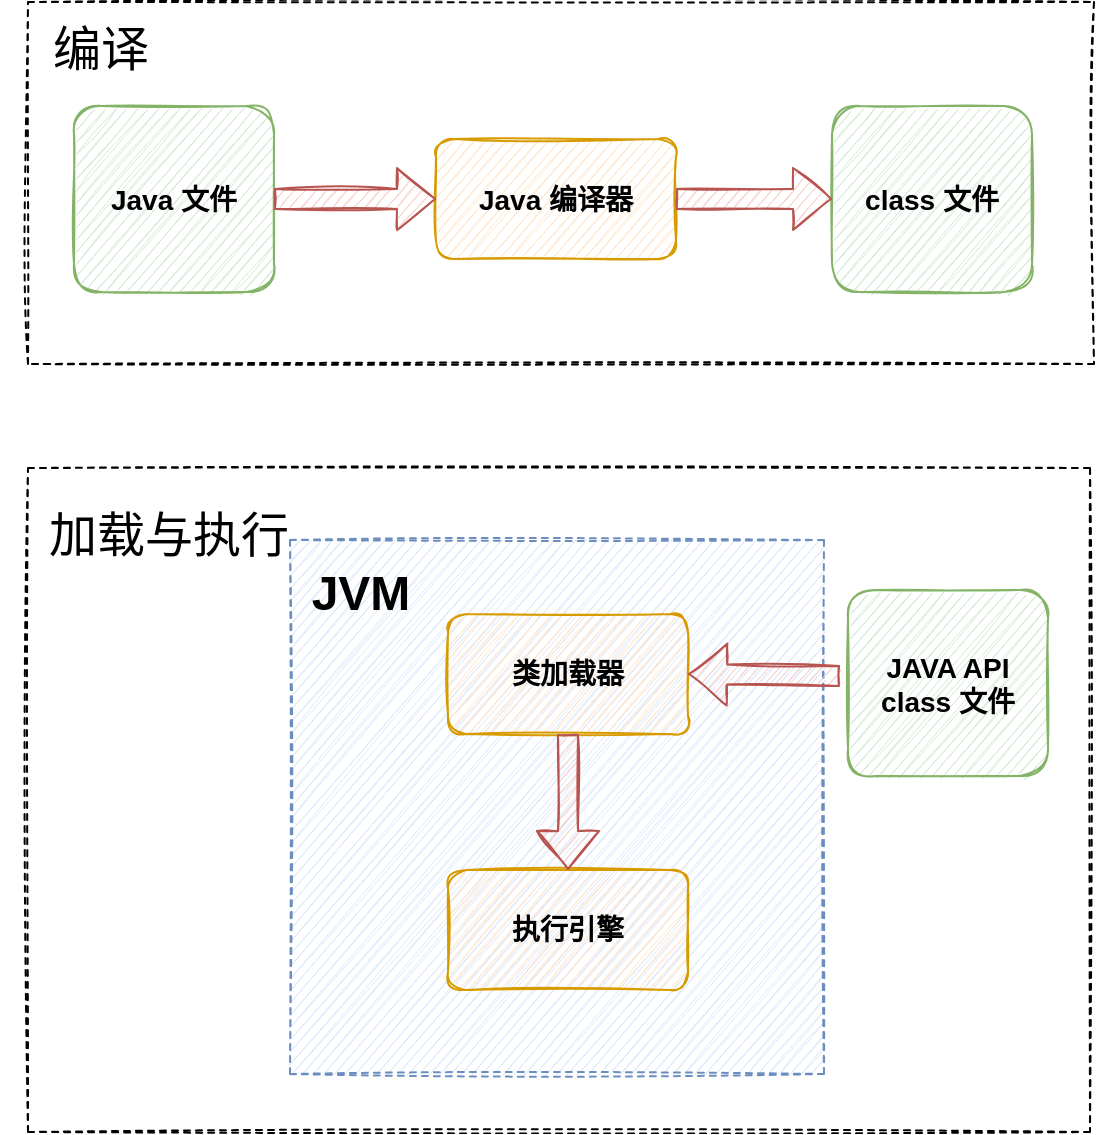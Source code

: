 <mxfile version="16.1.0" type="github">
  <diagram id="kgpKYQtTHZ0yAKxKKP6v" name="Page-1">
    <mxGraphModel dx="1422" dy="1562" grid="0" gridSize="10" guides="1" tooltips="1" connect="1" arrows="1" fold="1" page="0" pageScale="1" pageWidth="850" pageHeight="1100" math="0" shadow="0">
      <root>
        <mxCell id="0" />
        <mxCell id="1" parent="0" />
        <mxCell id="LxpipR_TzvIUaPme62HG-2" value="" style="rounded=0;whiteSpace=wrap;html=1;sketch=1;dashed=1;strokeWidth=1;perimeterSpacing=0;" vertex="1" parent="1">
          <mxGeometry x="129" y="-404" width="533" height="181" as="geometry" />
        </mxCell>
        <mxCell id="LxpipR_TzvIUaPme62HG-3" value="&lt;font style=&quot;font-size: 14px&quot;&gt;&lt;b&gt;Java 文件&lt;/b&gt;&lt;/font&gt;" style="rounded=1;whiteSpace=wrap;html=1;sketch=1;strokeWidth=1;fillColor=#d5e8d4;strokeColor=#82b366;" vertex="1" parent="1">
          <mxGeometry x="152" y="-352" width="100" height="93" as="geometry" />
        </mxCell>
        <mxCell id="LxpipR_TzvIUaPme62HG-4" value="&lt;font style=&quot;font-size: 14px&quot;&gt;&lt;b&gt;class 文件&lt;/b&gt;&lt;/font&gt;" style="rounded=1;whiteSpace=wrap;html=1;sketch=1;strokeWidth=1;fillColor=#d5e8d4;strokeColor=#82b366;" vertex="1" parent="1">
          <mxGeometry x="531" y="-352" width="100" height="93" as="geometry" />
        </mxCell>
        <mxCell id="LxpipR_TzvIUaPme62HG-6" value="&lt;font style=&quot;font-size: 14px&quot;&gt;&lt;b&gt;Java 编译器&lt;/b&gt;&lt;/font&gt;" style="rounded=1;whiteSpace=wrap;html=1;sketch=1;strokeWidth=1;fillColor=#ffe6cc;strokeColor=#d79b00;" vertex="1" parent="1">
          <mxGeometry x="333" y="-335.5" width="120" height="60" as="geometry" />
        </mxCell>
        <mxCell id="LxpipR_TzvIUaPme62HG-7" value="" style="shape=flexArrow;endArrow=classic;html=1;rounded=0;sketch=1;fontSize=14;entryX=0;entryY=0.5;entryDx=0;entryDy=0;fillColor=#f8cecc;strokeColor=#b85450;" edge="1" parent="1" source="LxpipR_TzvIUaPme62HG-3" target="LxpipR_TzvIUaPme62HG-6">
          <mxGeometry width="50" height="50" relative="1" as="geometry">
            <mxPoint x="256" y="-223.5" as="sourcePoint" />
            <mxPoint x="326.711" y="-273.5" as="targetPoint" />
          </mxGeometry>
        </mxCell>
        <mxCell id="LxpipR_TzvIUaPme62HG-9" value="" style="shape=flexArrow;endArrow=classic;html=1;rounded=0;sketch=1;fontSize=14;exitX=1;exitY=0.5;exitDx=0;exitDy=0;entryX=0;entryY=0.5;entryDx=0;entryDy=0;fillColor=#f8cecc;strokeColor=#b85450;" edge="1" parent="1" source="LxpipR_TzvIUaPme62HG-6" target="LxpipR_TzvIUaPme62HG-4">
          <mxGeometry width="50" height="50" relative="1" as="geometry">
            <mxPoint x="470" y="-282" as="sourcePoint" />
            <mxPoint x="520" y="-332" as="targetPoint" />
          </mxGeometry>
        </mxCell>
        <mxCell id="LxpipR_TzvIUaPme62HG-10" value="&lt;span style=&quot;font-weight: normal&quot;&gt;编译&lt;/span&gt;" style="text;strokeColor=none;fillColor=none;html=1;fontSize=24;fontStyle=1;verticalAlign=middle;align=center;sketch=1;" vertex="1" parent="1">
          <mxGeometry x="115" y="-400" width="100" height="40" as="geometry" />
        </mxCell>
        <mxCell id="LxpipR_TzvIUaPme62HG-11" value="" style="rounded=0;whiteSpace=wrap;html=1;sketch=1;fontSize=14;strokeWidth=1;dashed=1;" vertex="1" parent="1">
          <mxGeometry x="129" y="-171" width="531" height="332" as="geometry" />
        </mxCell>
        <mxCell id="LxpipR_TzvIUaPme62HG-12" value="" style="whiteSpace=wrap;html=1;aspect=fixed;dashed=1;sketch=1;fontSize=14;strokeWidth=1;fillColor=#dae8fc;strokeColor=#6c8ebf;" vertex="1" parent="1">
          <mxGeometry x="260" y="-135" width="267" height="267" as="geometry" />
        </mxCell>
        <mxCell id="LxpipR_TzvIUaPme62HG-13" value="&lt;span style=&quot;font-size: 14px&quot;&gt;&lt;b&gt;类加载器&lt;/b&gt;&lt;/span&gt;" style="rounded=1;whiteSpace=wrap;html=1;sketch=1;strokeWidth=1;fillColor=#ffe6cc;strokeColor=#d79b00;" vertex="1" parent="1">
          <mxGeometry x="339" y="-98" width="120" height="60" as="geometry" />
        </mxCell>
        <mxCell id="LxpipR_TzvIUaPme62HG-14" value="&lt;span style=&quot;font-size: 14px&quot;&gt;&lt;b&gt;执行引擎&lt;/b&gt;&lt;/span&gt;" style="rounded=1;whiteSpace=wrap;html=1;sketch=1;strokeWidth=1;fillColor=#ffe6cc;strokeColor=#d79b00;" vertex="1" parent="1">
          <mxGeometry x="339" y="30" width="120" height="60" as="geometry" />
        </mxCell>
        <mxCell id="LxpipR_TzvIUaPme62HG-15" value="&lt;span style=&quot;font-weight: normal&quot;&gt;加载与执行&lt;/span&gt;" style="text;strokeColor=none;fillColor=none;html=1;fontSize=24;fontStyle=1;verticalAlign=middle;align=center;dashed=1;sketch=1;" vertex="1" parent="1">
          <mxGeometry x="149" y="-157" width="100" height="40" as="geometry" />
        </mxCell>
        <mxCell id="LxpipR_TzvIUaPme62HG-16" value="JVM" style="text;strokeColor=none;fillColor=none;html=1;fontSize=24;fontStyle=1;verticalAlign=middle;align=center;dashed=1;sketch=1;" vertex="1" parent="1">
          <mxGeometry x="245" y="-128" width="100" height="40" as="geometry" />
        </mxCell>
        <mxCell id="LxpipR_TzvIUaPme62HG-17" value="&lt;font style=&quot;font-size: 14px&quot;&gt;&lt;b&gt;JAVA API class 文件&lt;/b&gt;&lt;/font&gt;" style="rounded=1;whiteSpace=wrap;html=1;sketch=1;strokeWidth=1;fillColor=#d5e8d4;strokeColor=#82b366;" vertex="1" parent="1">
          <mxGeometry x="539" y="-110" width="100" height="93" as="geometry" />
        </mxCell>
        <mxCell id="LxpipR_TzvIUaPme62HG-18" value="" style="shape=flexArrow;endArrow=classic;html=1;rounded=0;sketch=1;fontSize=18;entryX=1;entryY=0.5;entryDx=0;entryDy=0;fillColor=#f8cecc;strokeColor=#b85450;" edge="1" parent="1" target="LxpipR_TzvIUaPme62HG-13">
          <mxGeometry width="50" height="50" relative="1" as="geometry">
            <mxPoint x="535" y="-67" as="sourcePoint" />
            <mxPoint x="585" y="-117" as="targetPoint" />
          </mxGeometry>
        </mxCell>
        <mxCell id="LxpipR_TzvIUaPme62HG-19" value="" style="shape=flexArrow;endArrow=classic;html=1;rounded=0;sketch=1;fontSize=18;exitX=0.5;exitY=1;exitDx=0;exitDy=0;fillColor=#f8cecc;strokeColor=#b85450;" edge="1" parent="1" source="LxpipR_TzvIUaPme62HG-13" target="LxpipR_TzvIUaPme62HG-14">
          <mxGeometry width="50" height="50" relative="1" as="geometry">
            <mxPoint x="413" y="20" as="sourcePoint" />
            <mxPoint x="463" y="-30" as="targetPoint" />
          </mxGeometry>
        </mxCell>
      </root>
    </mxGraphModel>
  </diagram>
</mxfile>
